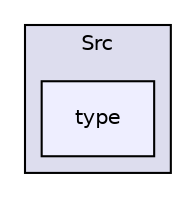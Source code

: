 digraph "E:/Documents/emu84/Src/type" {
  compound=true
  node [ fontsize="10", fontname="Helvetica"];
  edge [ labelfontsize="10", labelfontname="Helvetica"];
  subgraph clusterdir_70617a7689e3ba1052ef75efeabd00df {
    graph [ bgcolor="#ddddee", pencolor="black", label="Src" fontname="Helvetica", fontsize="10", URL="dir_70617a7689e3ba1052ef75efeabd00df.html"]
  dir_bb8509713388bfad84ab2294c1c390ce [shape=box, label="type", style="filled", fillcolor="#eeeeff", pencolor="black", URL="dir_bb8509713388bfad84ab2294c1c390ce.html"];
  }
}
